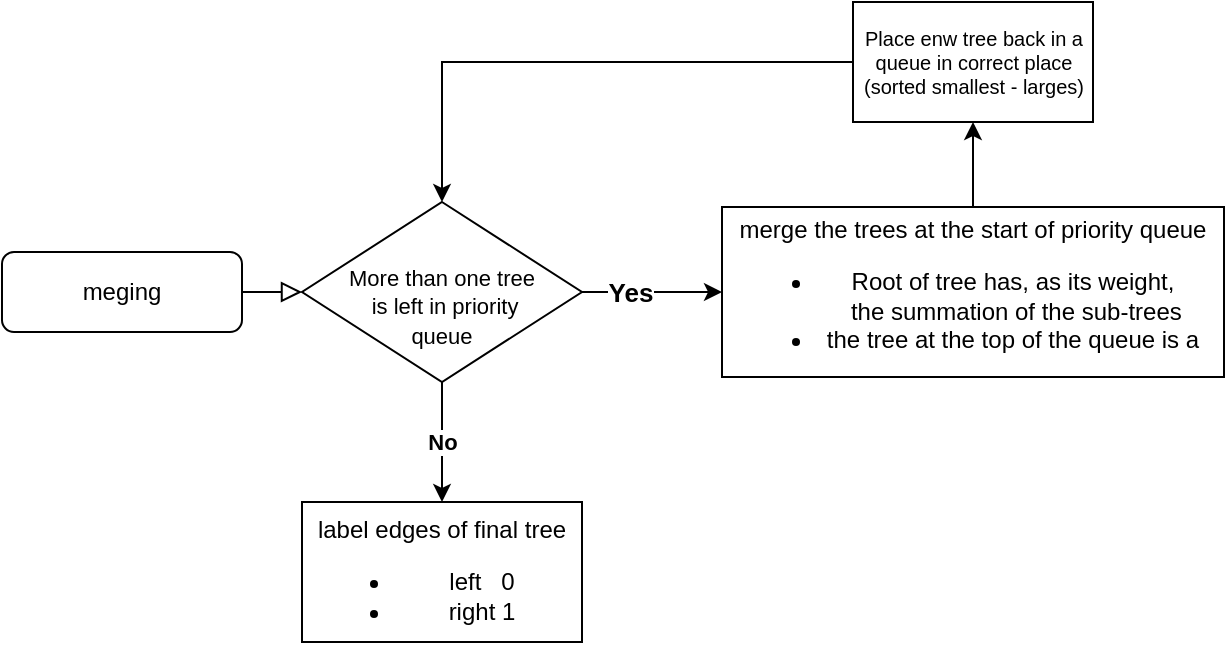 <mxfile version="22.1.18" type="device">
  <diagram id="C5RBs43oDa-KdzZeNtuy" name="Page-1">
    <mxGraphModel dx="1050" dy="621" grid="1" gridSize="10" guides="1" tooltips="1" connect="1" arrows="1" fold="1" page="1" pageScale="1" pageWidth="827" pageHeight="1169" math="0" shadow="0">
      <root>
        <mxCell id="WIyWlLk6GJQsqaUBKTNV-0" />
        <mxCell id="WIyWlLk6GJQsqaUBKTNV-1" parent="WIyWlLk6GJQsqaUBKTNV-0" />
        <mxCell id="WIyWlLk6GJQsqaUBKTNV-2" value="" style="rounded=0;html=1;jettySize=auto;orthogonalLoop=1;fontSize=11;endArrow=block;endFill=0;endSize=8;strokeWidth=1;shadow=0;labelBackgroundColor=none;edgeStyle=orthogonalEdgeStyle;" parent="WIyWlLk6GJQsqaUBKTNV-1" source="WIyWlLk6GJQsqaUBKTNV-3" target="WIyWlLk6GJQsqaUBKTNV-6" edge="1">
          <mxGeometry relative="1" as="geometry" />
        </mxCell>
        <mxCell id="WIyWlLk6GJQsqaUBKTNV-3" value="meging" style="rounded=1;whiteSpace=wrap;html=1;fontSize=12;glass=0;strokeWidth=1;shadow=0;" parent="WIyWlLk6GJQsqaUBKTNV-1" vertex="1">
          <mxGeometry x="40" y="155" width="120" height="40" as="geometry" />
        </mxCell>
        <mxCell id="G9UZVXcUS-SELGoSl9c2-1" style="edgeStyle=orthogonalEdgeStyle;rounded=0;orthogonalLoop=1;jettySize=auto;html=1;exitX=1;exitY=0.5;exitDx=0;exitDy=0;entryX=0;entryY=0.5;entryDx=0;entryDy=0;" edge="1" parent="WIyWlLk6GJQsqaUBKTNV-1" source="WIyWlLk6GJQsqaUBKTNV-6" target="G9UZVXcUS-SELGoSl9c2-0">
          <mxGeometry relative="1" as="geometry" />
        </mxCell>
        <mxCell id="G9UZVXcUS-SELGoSl9c2-4" value="&lt;b&gt;&lt;font style=&quot;font-size: 13px;&quot;&gt;Yes&lt;/font&gt;&lt;/b&gt;" style="edgeLabel;html=1;align=center;verticalAlign=middle;resizable=0;points=[];" vertex="1" connectable="0" parent="G9UZVXcUS-SELGoSl9c2-1">
          <mxGeometry x="-0.332" relative="1" as="geometry">
            <mxPoint as="offset" />
          </mxGeometry>
        </mxCell>
        <mxCell id="G9UZVXcUS-SELGoSl9c2-9" style="edgeStyle=orthogonalEdgeStyle;rounded=0;orthogonalLoop=1;jettySize=auto;html=1;" edge="1" parent="WIyWlLk6GJQsqaUBKTNV-1" source="WIyWlLk6GJQsqaUBKTNV-6">
          <mxGeometry relative="1" as="geometry">
            <mxPoint x="260" y="280" as="targetPoint" />
          </mxGeometry>
        </mxCell>
        <mxCell id="G9UZVXcUS-SELGoSl9c2-11" value="&lt;b&gt;No&lt;/b&gt;" style="edgeLabel;html=1;align=center;verticalAlign=middle;resizable=0;points=[];" vertex="1" connectable="0" parent="G9UZVXcUS-SELGoSl9c2-9">
          <mxGeometry x="-0.012" relative="1" as="geometry">
            <mxPoint as="offset" />
          </mxGeometry>
        </mxCell>
        <mxCell id="WIyWlLk6GJQsqaUBKTNV-6" value="&lt;font style=&quot;font-size: 11px;&quot;&gt;More than one tree&lt;br&gt;&amp;nbsp;is left in&amp;nbsp;priority &lt;br&gt;queue&lt;/font&gt;" style="rhombus;whiteSpace=wrap;html=1;shadow=0;fontFamily=Helvetica;fontSize=12;align=center;strokeWidth=1;spacing=-10;spacingTop=14;labelPosition=center;verticalLabelPosition=middle;verticalAlign=middle;" parent="WIyWlLk6GJQsqaUBKTNV-1" vertex="1">
          <mxGeometry x="190" y="130" width="140" height="90" as="geometry" />
        </mxCell>
        <mxCell id="G9UZVXcUS-SELGoSl9c2-5" style="edgeStyle=orthogonalEdgeStyle;rounded=0;orthogonalLoop=1;jettySize=auto;html=1;exitX=0.5;exitY=0;exitDx=0;exitDy=0;entryX=0.5;entryY=1;entryDx=0;entryDy=0;" edge="1" parent="WIyWlLk6GJQsqaUBKTNV-1" source="G9UZVXcUS-SELGoSl9c2-0" target="G9UZVXcUS-SELGoSl9c2-2">
          <mxGeometry relative="1" as="geometry" />
        </mxCell>
        <mxCell id="G9UZVXcUS-SELGoSl9c2-0" value="merge the trees at the start of&amp;nbsp;priority queue&lt;br&gt;&lt;ul&gt;&lt;li&gt;Root of tree has, as its weight,&lt;br&gt;&amp;nbsp;the summation of the sub-trees&lt;/li&gt;&lt;li&gt;&lt;div style=&quot;text-align: center;&quot;&gt;the tree at the top of the queue is a&lt;span style=&quot;box-sizing: border-box; color: transparent; position: absolute; cursor: text; transform-origin: 0% 0%; display: block; float: left; margin-bottom: -1080px; margin-right: -1080px; text-align: start; background-color: rgb(242, 242, 242); left: 685.789px; top: 399.76px; font-size: 36px; font-family: sans-serif;&quot; class=&quot;textLayer--absolute&quot; dir=&quot;ltr&quot; role=&quot;presentation&quot;&gt; &lt;/span&gt;&lt;span style=&quot;box-sizing: border-box; color: transparent; position: absolute; cursor: text; transform-origin: 0% 0%; display: block; float: left; margin-bottom: -1080px; margin-right: -1080px; text-align: start; background-color: rgb(242, 242, 242); left: 695.797px; top: 399.76px; font-size: 36px; font-family: sans-serif; transform: scaleX(0.956);&quot; class=&quot;textLayer--absolute&quot; dir=&quot;ltr&quot; role=&quot;presentation&quot;&gt;left sub-child&lt;/span&gt;&lt;span style=&quot;box-sizing: border-box; color: transparent; position: absolute; cursor: text; transform-origin: 0% 0%; display: block; float: left; margin-bottom: -1080px; margin-right: -1080px; text-align: start; background-color: rgb(242, 242, 242); left: 888.973px; top: 399.76px; font-size: 36px; font-family: sans-serif;&quot; class=&quot;textLayer--absolute&quot; dir=&quot;ltr&quot; role=&quot;presentation&quot;&gt; &lt;/span&gt;&lt;span style=&quot;box-sizing: border-box; color: transparent; position: absolute; cursor: text; transform-origin: 0% 0%; display: block; float: left; margin-bottom: -1080px; margin-right: -1080px; text-align: start; background-color: rgb(242, 242, 242); left: 898.657px; top: 399.76px; font-size: 36px; font-family: sans-serif; transform: scaleX(0.962);&quot; class=&quot;textLayer--absolute&quot; dir=&quot;ltr&quot; role=&quot;presentation&quot;&gt;of root;&lt;/span&gt;&lt;br style=&quot;box-sizing: border-box; color: rgb(0, 0, 0); font-family: Lato, sans-serif; font-size: medium; text-align: start; background-color: rgb(242, 242, 242);&quot; class=&quot;textLayer--absolute&quot; role=&quot;presentation&quot;&gt;&lt;span style=&quot;box-sizing: border-box; color: transparent; position: absolute; cursor: text; transform-origin: 0% 0%; display: block; float: left; margin-bottom: -1080px; margin-right: -1080px; text-align: start; background-color: rgb(242, 242, 242); left: 172.717px; top: 438.64px; font-size: 36px; font-family: sans-serif; transform: scaleX(0.914);&quot; class=&quot;textLayer--absolute&quot; dir=&quot;ltr&quot; role=&quot;presentation&quot;&gt;the next tree is a right&lt;/span&gt;&lt;span style=&quot;box-sizing: border-box; color: transparent; position: absolute; cursor: text; transform-origin: 0% 0%; display: block; float: left; margin-bottom: -1080px; margin-right: -1080px; text-align: start; background-color: rgb(242, 242, 242); left: 489.197px; top: 438.64px; font-size: 36px; font-family: sans-serif;&quot; class=&quot;textLayer--absolute&quot; dir=&quot;ltr&quot; role=&quot;presentation&quot;&gt; &lt;/span&gt;&lt;span style=&quot;box-sizing: border-box; color: transparent; position: absolute; cursor: text; transform-origin: 0% 0%; display: block; float: left; margin-bottom: -1080px; margin-right: -1080px; text-align: start; background-color: rgb(242, 242, 242); left: 499.06px; top: 438.64px; font-size: 36px; font-family: sans-serif; transform: scaleX(0.946);&quot; class=&quot;textLayer--absolute&quot; dir=&quot;ltr&quot; role=&quot;presentation&quot;&gt;sub-child&lt;/span&gt;&lt;span style=&quot;box-sizing: border-box; color: transparent; position: absolute; cursor: text; transform-origin: 0% 0%; display: block; float: left; margin-bottom: -1080px; margin-right: -1080px; text-align: start; background-color: rgb(242, 242, 242); left: 635.353px; top: 438.64px; font-size: 36px; font-family: sans-serif;&quot; class=&quot;textLayer--absolute&quot; dir=&quot;ltr&quot; role=&quot;presentation&quot;&gt; &lt;/span&gt;&lt;span style=&quot;box-sizing: border-box; color: transparent; position: absolute; cursor: text; transform-origin: 0% 0%; display: block; float: left; margin-bottom: -1080px; margin-right: -1080px; text-align: start; background-color: rgb(242, 242, 242); left: 645.397px; top: 438.64px; font-size: 36px; font-family: sans-serif; transform: scaleX(0.962);&quot; class=&quot;textLayer--absolute&quot; dir=&quot;ltr&quot; role=&quot;presentation&quot;&gt;of root&lt;/span&gt;&lt;/div&gt;&lt;span style=&quot;box-sizing: border-box; color: transparent; position: absolute; cursor: text; transform-origin: 0% 0%; display: block; float: left; margin-bottom: -1080px; margin-right: -1080px; text-align: start; background-color: rgb(242, 242, 242); left: 172.717px; top: 351.88px; font-size: 36px; font-family: sans-serif; transform: scaleX(0.905);&quot; class=&quot;textLayer--absolute&quot; dir=&quot;ltr&quot; role=&quot;presentation&quot;&gt;weights of the&lt;/span&gt;&lt;span style=&quot;box-sizing: border-box; color: transparent; position: absolute; cursor: text; transform-origin: 0% 0%; display: block; float: left; margin-bottom: -1080px; margin-right: -1080px; text-align: start; background-color: rgb(242, 242, 242); left: 373.777px; top: 351.88px; font-size: 36px; font-family: sans-serif;&quot; class=&quot;textLayer--absolute&quot; dir=&quot;ltr&quot; role=&quot;presentation&quot;&gt; &lt;/span&gt;&lt;span style=&quot;box-sizing: border-box; color: transparent; position: absolute; cursor: text; transform-origin: 0% 0%; display: block; float: left; margin-bottom: -1080px; margin-right: -1080px; text-align: start; background-color: rgb(242, 242, 242); left: 383.677px; top: 351.88px; font-size: 36px; font-family: sans-serif; transform: scaleX(0.852);&quot; class=&quot;textLayer--absolute&quot; dir=&quot;ltr&quot; role=&quot;presentation&quot;&gt;sub-&lt;/span&gt;&lt;span style=&quot;box-sizing: border-box; color: transparent; position: absolute; cursor: text; transform-origin: 0% 0%; display: block; float: left; margin-bottom: -1080px; margin-right: -1080px; text-align: start; background-color: rgb(242, 242, 242); left: 443.437px; top: 351.88px; font-size: 36px; font-family: sans-serif; transform: scaleX(0.931);&quot; class=&quot;textLayer--absolute&quot; dir=&quot;ltr&quot; role=&quot;presentation&quot;&gt;tree&lt;/span&gt;&lt;span style=&quot;box-sizing: border-box; color: transparent; position: absolute; cursor: text; transform-origin: 0% 0%; display: block; float: left; margin-bottom: -1080px; margin-right: -1080px; text-align: start; background-color: rgb(242, 242, 242); left: 501.217px; top: 351.88px; font-size: 36px; font-family: sans-serif;&quot; class=&quot;textLayer--absolute&quot; dir=&quot;ltr&quot; role=&quot;presentation&quot;&gt;s&lt;/span&gt;&lt;/li&gt;&lt;/ul&gt;" style="rounded=0;whiteSpace=wrap;html=1;spacingBottom=-3;" vertex="1" parent="WIyWlLk6GJQsqaUBKTNV-1">
          <mxGeometry x="400" y="132.5" width="251" height="85" as="geometry" />
        </mxCell>
        <mxCell id="G9UZVXcUS-SELGoSl9c2-8" style="edgeStyle=orthogonalEdgeStyle;rounded=0;orthogonalLoop=1;jettySize=auto;html=1;" edge="1" parent="WIyWlLk6GJQsqaUBKTNV-1" source="G9UZVXcUS-SELGoSl9c2-2" target="WIyWlLk6GJQsqaUBKTNV-6">
          <mxGeometry relative="1" as="geometry" />
        </mxCell>
        <mxCell id="G9UZVXcUS-SELGoSl9c2-2" value="Place enw tree back in a queue in correct place (sorted smallest - larges)" style="rounded=0;whiteSpace=wrap;html=1;fontSize=10;" vertex="1" parent="WIyWlLk6GJQsqaUBKTNV-1">
          <mxGeometry x="465.5" y="30" width="120" height="60" as="geometry" />
        </mxCell>
        <mxCell id="G9UZVXcUS-SELGoSl9c2-12" value="label edges of final tree&lt;br&gt;&lt;ul&gt;&lt;li&gt;left&amp;nbsp; &amp;nbsp;0&lt;/li&gt;&lt;li&gt;right 1&lt;/li&gt;&lt;/ul&gt;" style="rounded=0;whiteSpace=wrap;html=1;verticalAlign=top;" vertex="1" parent="WIyWlLk6GJQsqaUBKTNV-1">
          <mxGeometry x="190" y="280" width="140" height="70" as="geometry" />
        </mxCell>
      </root>
    </mxGraphModel>
  </diagram>
</mxfile>
